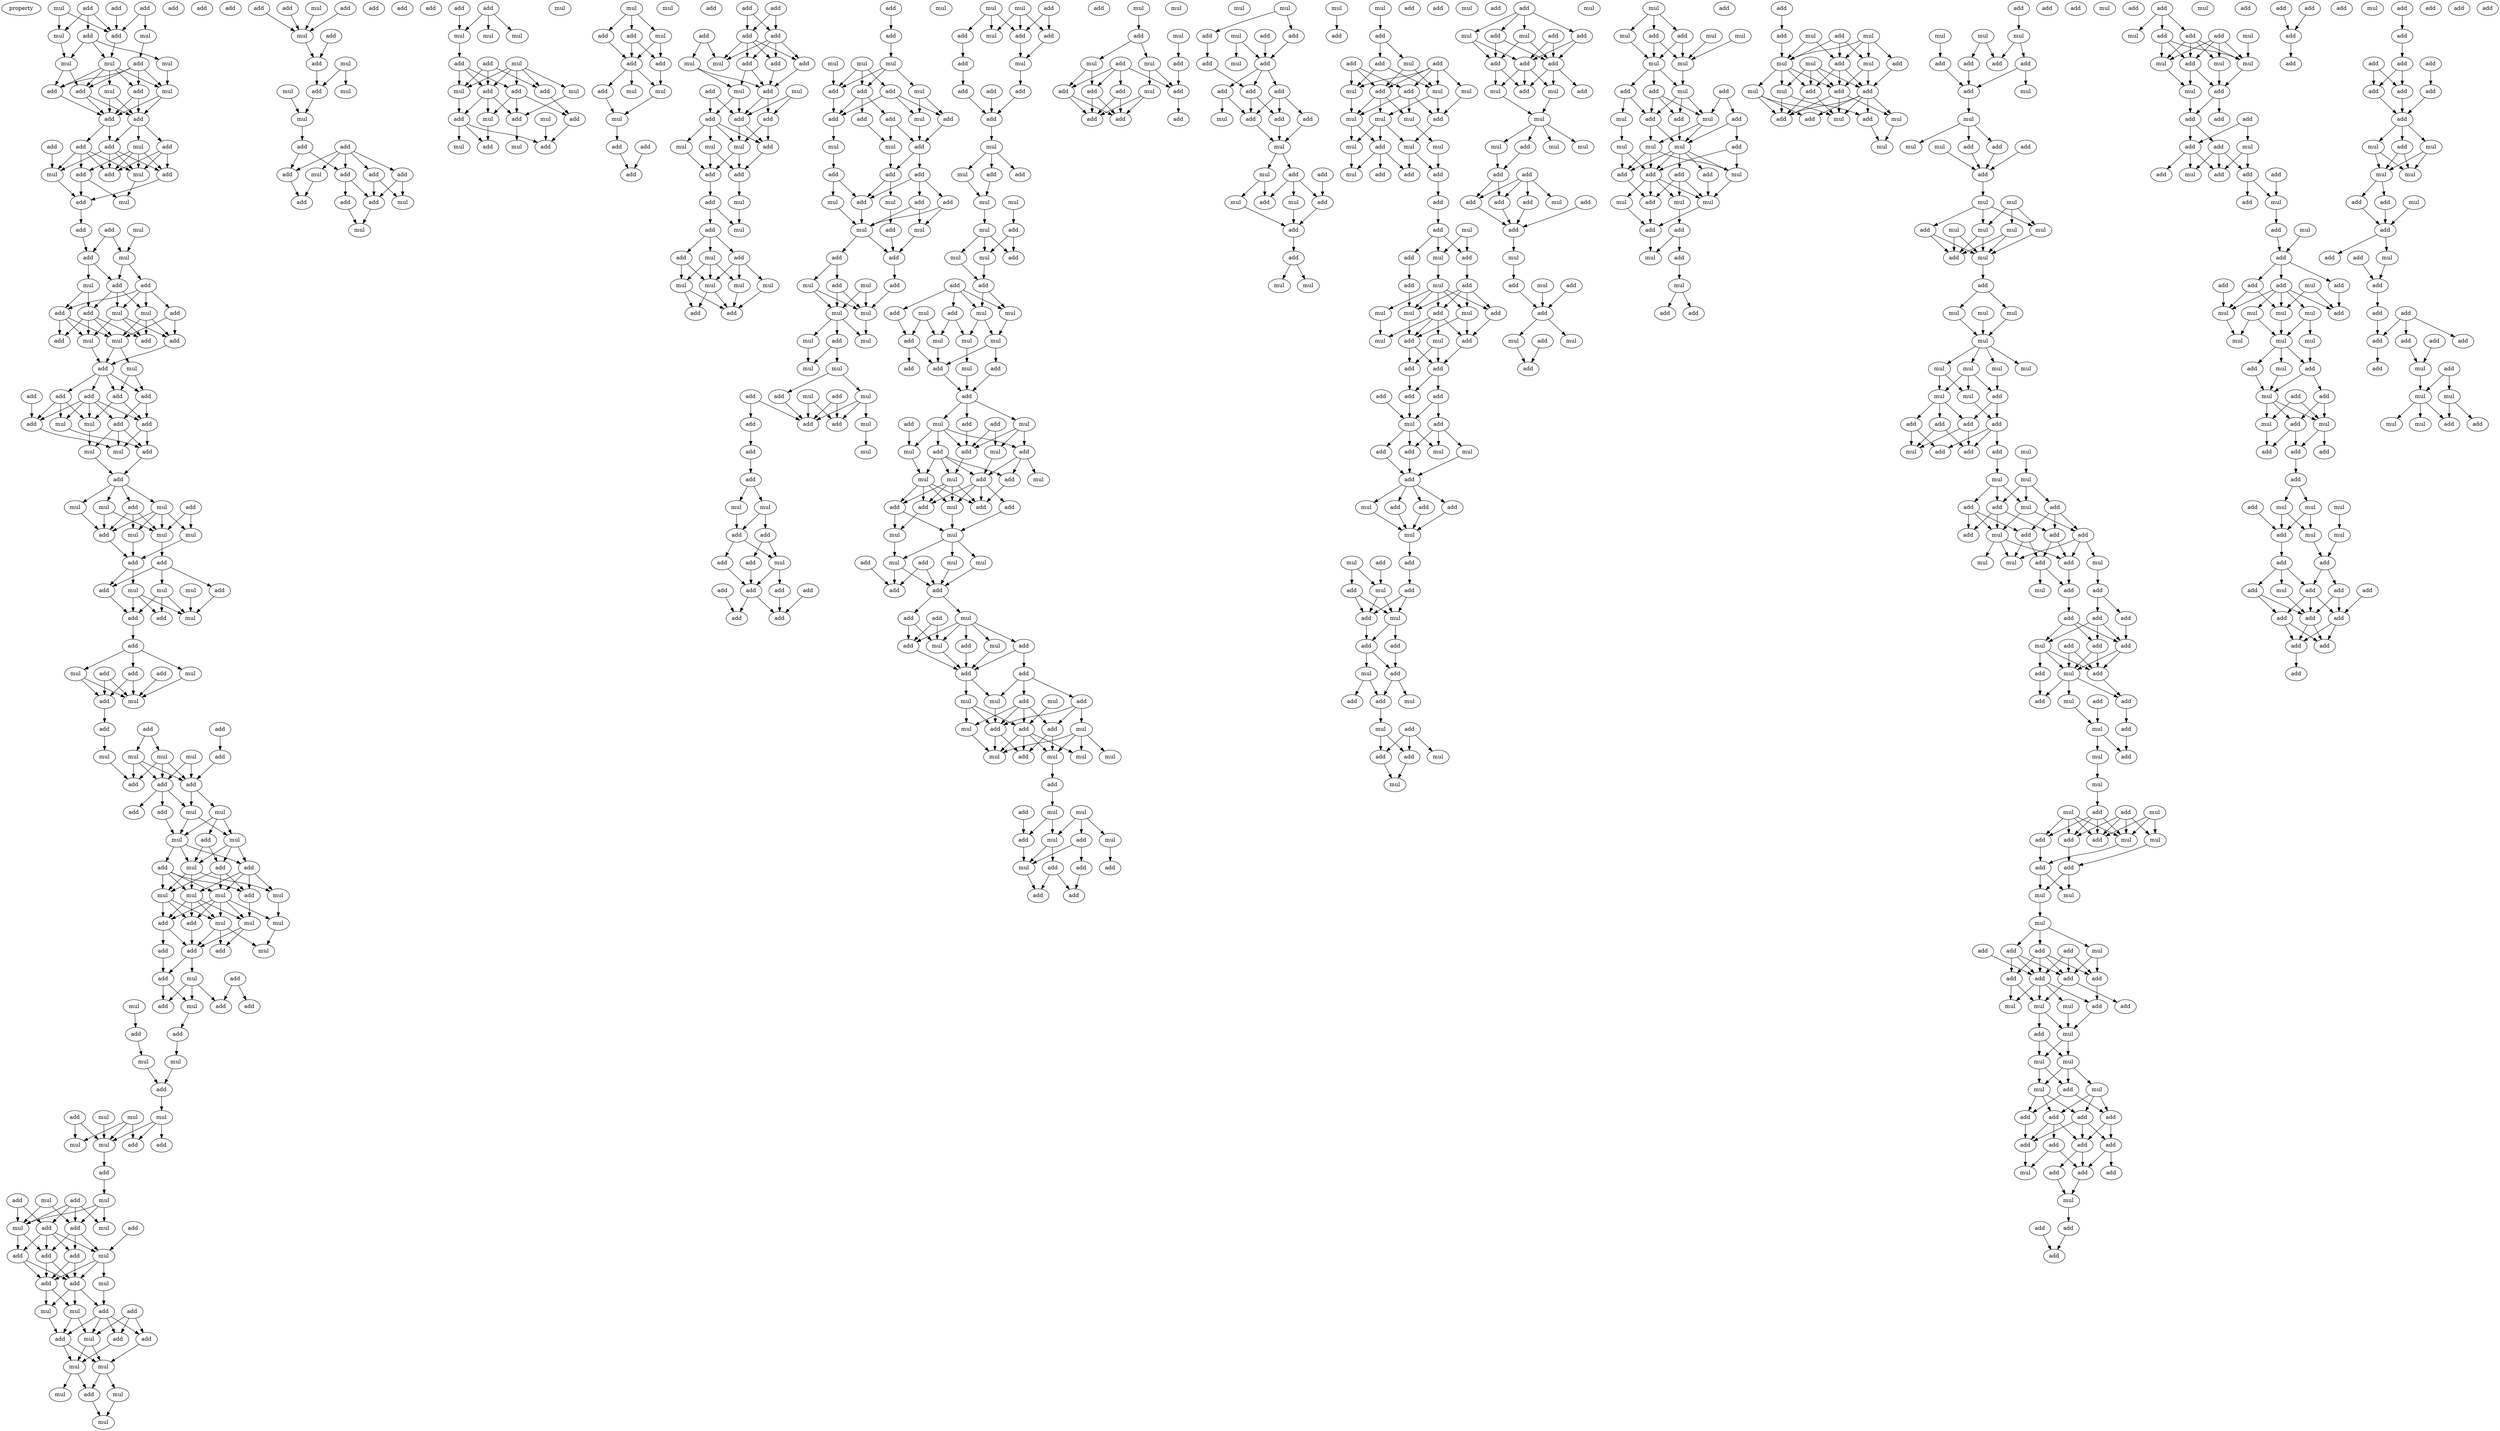 digraph {
    node [fontcolor=black]
    property [mul=2,lf=1.2]
    0 [ label = add ];
    1 [ label = add ];
    2 [ label = mul ];
    3 [ label = add ];
    4 [ label = mul ];
    5 [ label = add ];
    6 [ label = add ];
    7 [ label = mul ];
    8 [ label = mul ];
    9 [ label = add ];
    10 [ label = mul ];
    11 [ label = mul ];
    12 [ label = add ];
    13 [ label = mul ];
    14 [ label = add ];
    15 [ label = mul ];
    16 [ label = add ];
    17 [ label = add ];
    18 [ label = add ];
    19 [ label = add ];
    20 [ label = add ];
    21 [ label = mul ];
    22 [ label = add ];
    23 [ label = add ];
    24 [ label = add ];
    25 [ label = mul ];
    26 [ label = add ];
    27 [ label = mul ];
    28 [ label = add ];
    29 [ label = add ];
    30 [ label = mul ];
    31 [ label = add ];
    32 [ label = mul ];
    33 [ label = add ];
    34 [ label = mul ];
    35 [ label = add ];
    36 [ label = mul ];
    37 [ label = add ];
    38 [ label = add ];
    39 [ label = mul ];
    40 [ label = mul ];
    41 [ label = add ];
    42 [ label = add ];
    43 [ label = add ];
    44 [ label = mul ];
    45 [ label = mul ];
    46 [ label = add ];
    47 [ label = add ];
    48 [ label = add ];
    49 [ label = add ];
    50 [ label = mul ];
    51 [ label = add ];
    52 [ label = add ];
    53 [ label = add ];
    54 [ label = add ];
    55 [ label = add ];
    56 [ label = add ];
    57 [ label = add ];
    58 [ label = add ];
    59 [ label = mul ];
    60 [ label = mul ];
    61 [ label = mul ];
    62 [ label = add ];
    63 [ label = mul ];
    64 [ label = add ];
    65 [ label = mul ];
    66 [ label = mul ];
    67 [ label = add ];
    68 [ label = add ];
    69 [ label = mul ];
    70 [ label = mul ];
    71 [ label = mul ];
    72 [ label = mul ];
    73 [ label = add ];
    74 [ label = add ];
    75 [ label = add ];
    76 [ label = mul ];
    77 [ label = add ];
    78 [ label = add ];
    79 [ label = mul ];
    80 [ label = mul ];
    81 [ label = add ];
    82 [ label = add ];
    83 [ label = mul ];
    84 [ label = add ];
    85 [ label = add ];
    86 [ label = add ];
    87 [ label = add ];
    88 [ label = mul ];
    89 [ label = mul ];
    90 [ label = add ];
    91 [ label = mul ];
    92 [ label = add ];
    93 [ label = add ];
    94 [ label = add ];
    95 [ label = mul ];
    96 [ label = mul ];
    97 [ label = mul ];
    98 [ label = add ];
    99 [ label = mul ];
    100 [ label = add ];
    101 [ label = add ];
    102 [ label = add ];
    103 [ label = mul ];
    104 [ label = mul ];
    105 [ label = add ];
    106 [ label = add ];
    107 [ label = mul ];
    108 [ label = mul ];
    109 [ label = add ];
    110 [ label = add ];
    111 [ label = add ];
    112 [ label = mul ];
    113 [ label = add ];
    114 [ label = add ];
    115 [ label = mul ];
    116 [ label = mul ];
    117 [ label = mul ];
    118 [ label = mul ];
    119 [ label = add ];
    120 [ label = mul ];
    121 [ label = add ];
    122 [ label = mul ];
    123 [ label = mul ];
    124 [ label = add ];
    125 [ label = add ];
    126 [ label = add ];
    127 [ label = mul ];
    128 [ label = mul ];
    129 [ label = add ];
    130 [ label = add ];
    131 [ label = mul ];
    132 [ label = add ];
    133 [ label = add ];
    134 [ label = mul ];
    135 [ label = add ];
    136 [ label = add ];
    137 [ label = add ];
    138 [ label = mul ];
    139 [ label = mul ];
    140 [ label = add ];
    141 [ label = add ];
    142 [ label = add ];
    143 [ label = mul ];
    144 [ label = mul ];
    145 [ label = add ];
    146 [ label = mul ];
    147 [ label = mul ];
    148 [ label = mul ];
    149 [ label = add ];
    150 [ label = add ];
    151 [ label = add ];
    152 [ label = mul ];
    153 [ label = mul ];
    154 [ label = add ];
    155 [ label = add ];
    156 [ label = add ];
    157 [ label = add ];
    158 [ label = add ];
    159 [ label = mul ];
    160 [ label = mul ];
    161 [ label = add ];
    162 [ label = mul ];
    163 [ label = add ];
    164 [ label = add ];
    165 [ label = add ];
    166 [ label = mul ];
    167 [ label = add ];
    168 [ label = add ];
    169 [ label = mul ];
    170 [ label = add ];
    171 [ label = add ];
    172 [ label = mul ];
    173 [ label = mul ];
    174 [ label = add ];
    175 [ label = add ];
    176 [ label = add ];
    177 [ label = mul ];
    178 [ label = mul ];
    179 [ label = mul ];
    180 [ label = mul ];
    181 [ label = add ];
    182 [ label = mul ];
    183 [ label = add ];
    184 [ label = add ];
    185 [ label = mul ];
    186 [ label = add ];
    187 [ label = add ];
    188 [ label = mul ];
    189 [ label = add ];
    190 [ label = mul ];
    191 [ label = add ];
    192 [ label = add ];
    193 [ label = mul ];
    194 [ label = mul ];
    195 [ label = add ];
    196 [ label = add ];
    197 [ label = mul ];
    198 [ label = add ];
    199 [ label = add ];
    200 [ label = add ];
    201 [ label = add ];
    202 [ label = mul ];
    203 [ label = add ];
    204 [ label = add ];
    205 [ label = add ];
    206 [ label = add ];
    207 [ label = add ];
    208 [ label = mul ];
    209 [ label = mul ];
    210 [ label = add ];
    211 [ label = mul ];
    212 [ label = add ];
    213 [ label = mul ];
    214 [ label = mul ];
    215 [ label = mul ];
    216 [ label = add ];
    217 [ label = add ];
    218 [ label = mul ];
    219 [ label = mul ];
    220 [ label = add ];
    221 [ label = add ];
    222 [ label = mul ];
    223 [ label = add ];
    224 [ label = mul ];
    225 [ label = mul ];
    226 [ label = add ];
    227 [ label = add ];
    228 [ label = add ];
    229 [ label = mul ];
    230 [ label = add ];
    231 [ label = add ];
    232 [ label = mul ];
    233 [ label = mul ];
    234 [ label = add ];
    235 [ label = mul ];
    236 [ label = add ];
    237 [ label = mul ];
    238 [ label = add ];
    239 [ label = add ];
    240 [ label = add ];
    241 [ label = mul ];
    242 [ label = add ];
    243 [ label = mul ];
    244 [ label = mul ];
    245 [ label = add ];
    246 [ label = add ];
    247 [ label = add ];
    248 [ label = add ];
    249 [ label = add ];
    250 [ label = add ];
    251 [ label = add ];
    252 [ label = add ];
    253 [ label = add ];
    254 [ label = mul ];
    255 [ label = mul ];
    256 [ label = add ];
    257 [ label = add ];
    258 [ label = add ];
    259 [ label = add ];
    260 [ label = mul ];
    261 [ label = mul ];
    262 [ label = add ];
    263 [ label = add ];
    264 [ label = add ];
    265 [ label = mul ];
    266 [ label = add ];
    267 [ label = mul ];
    268 [ label = mul ];
    269 [ label = add ];
    270 [ label = add ];
    271 [ label = mul ];
    272 [ label = add ];
    273 [ label = add ];
    274 [ label = mul ];
    275 [ label = add ];
    276 [ label = add ];
    277 [ label = mul ];
    278 [ label = mul ];
    279 [ label = mul ];
    280 [ label = mul ];
    281 [ label = mul ];
    282 [ label = add ];
    283 [ label = add ];
    284 [ label = add ];
    285 [ label = add ];
    286 [ label = mul ];
    287 [ label = mul ];
    288 [ label = mul ];
    289 [ label = add ];
    290 [ label = mul ];
    291 [ label = add ];
    292 [ label = add ];
    293 [ label = mul ];
    294 [ label = add ];
    295 [ label = add ];
    296 [ label = add ];
    297 [ label = add ];
    298 [ label = mul ];
    299 [ label = mul ];
    300 [ label = add ];
    301 [ label = add ];
    302 [ label = add ];
    303 [ label = add ];
    304 [ label = add ];
    305 [ label = add ];
    306 [ label = add ];
    307 [ label = mul ];
    308 [ label = mul ];
    309 [ label = mul ];
    310 [ label = add ];
    311 [ label = mul ];
    312 [ label = add ];
    313 [ label = add ];
    314 [ label = add ];
    315 [ label = add ];
    316 [ label = mul ];
    317 [ label = mul ];
    318 [ label = mul ];
    319 [ label = mul ];
    320 [ label = mul ];
    321 [ label = add ];
    322 [ label = mul ];
    323 [ label = mul ];
    324 [ label = mul ];
    325 [ label = add ];
    326 [ label = mul ];
    327 [ label = add ];
    328 [ label = mul ];
    329 [ label = add ];
    330 [ label = mul ];
    331 [ label = add ];
    332 [ label = add ];
    333 [ label = add ];
    334 [ label = add ];
    335 [ label = mul ];
    336 [ label = add ];
    337 [ label = mul ];
    338 [ label = mul ];
    339 [ label = mul ];
    340 [ label = add ];
    341 [ label = add ];
    342 [ label = add ];
    343 [ label = mul ];
    344 [ label = add ];
    345 [ label = add ];
    346 [ label = add ];
    347 [ label = add ];
    348 [ label = add ];
    349 [ label = add ];
    350 [ label = add ];
    351 [ label = mul ];
    352 [ label = mul ];
    353 [ label = add ];
    354 [ label = add ];
    355 [ label = add ];
    356 [ label = add ];
    357 [ label = mul ];
    358 [ label = mul ];
    359 [ label = add ];
    360 [ label = add ];
    361 [ label = add ];
    362 [ label = add ];
    363 [ label = add ];
    364 [ label = mul ];
    365 [ label = add ];
    366 [ label = mul ];
    367 [ label = add ];
    368 [ label = mul ];
    369 [ label = mul ];
    370 [ label = add ];
    371 [ label = mul ];
    372 [ label = add ];
    373 [ label = mul ];
    374 [ label = mul ];
    375 [ label = add ];
    376 [ label = add ];
    377 [ label = mul ];
    378 [ label = mul ];
    379 [ label = add ];
    380 [ label = mul ];
    381 [ label = add ];
    382 [ label = mul ];
    383 [ label = mul ];
    384 [ label = add ];
    385 [ label = mul ];
    386 [ label = add ];
    387 [ label = add ];
    388 [ label = mul ];
    389 [ label = add ];
    390 [ label = add ];
    391 [ label = add ];
    392 [ label = add ];
    393 [ label = mul ];
    394 [ label = add ];
    395 [ label = mul ];
    396 [ label = mul ];
    397 [ label = add ];
    398 [ label = add ];
    399 [ label = mul ];
    400 [ label = add ];
    401 [ label = add ];
    402 [ label = mul ];
    403 [ label = add ];
    404 [ label = mul ];
    405 [ label = mul ];
    406 [ label = add ];
    407 [ label = add ];
    408 [ label = mul ];
    409 [ label = add ];
    410 [ label = add ];
    411 [ label = mul ];
    412 [ label = mul ];
    413 [ label = add ];
    414 [ label = mul ];
    415 [ label = mul ];
    416 [ label = mul ];
    417 [ label = add ];
    418 [ label = add ];
    419 [ label = add ];
    420 [ label = mul ];
    421 [ label = add ];
    422 [ label = add ];
    423 [ label = add ];
    424 [ label = add ];
    425 [ label = add ];
    426 [ label = mul ];
    427 [ label = mul ];
    428 [ label = add ];
    429 [ label = add ];
    430 [ label = mul ];
    431 [ label = mul ];
    432 [ label = add ];
    433 [ label = add ];
    434 [ label = mul ];
    435 [ label = add ];
    436 [ label = add ];
    437 [ label = mul ];
    438 [ label = mul ];
    439 [ label = add ];
    440 [ label = mul ];
    441 [ label = mul ];
    442 [ label = mul ];
    443 [ label = add ];
    444 [ label = mul ];
    445 [ label = add ];
    446 [ label = mul ];
    447 [ label = mul ];
    448 [ label = add ];
    449 [ label = add ];
    450 [ label = mul ];
    451 [ label = add ];
    452 [ label = mul ];
    453 [ label = add ];
    454 [ label = mul ];
    455 [ label = add ];
    456 [ label = add ];
    457 [ label = add ];
    458 [ label = add ];
    459 [ label = add ];
    460 [ label = mul ];
    461 [ label = mul ];
    462 [ label = add ];
    463 [ label = mul ];
    464 [ label = add ];
    465 [ label = mul ];
    466 [ label = add ];
    467 [ label = mul ];
    468 [ label = mul ];
    469 [ label = add ];
    470 [ label = add ];
    471 [ label = add ];
    472 [ label = add ];
    473 [ label = add ];
    474 [ label = add ];
    475 [ label = add ];
    476 [ label = mul ];
    477 [ label = mul ];
    478 [ label = mul ];
    479 [ label = add ];
    480 [ label = add ];
    481 [ label = add ];
    482 [ label = mul ];
    483 [ label = add ];
    484 [ label = add ];
    485 [ label = add ];
    486 [ label = add ];
    487 [ label = add ];
    488 [ label = mul ];
    489 [ label = add ];
    490 [ label = add ];
    491 [ label = mul ];
    492 [ label = add ];
    493 [ label = add ];
    494 [ label = mul ];
    495 [ label = mul ];
    496 [ label = add ];
    497 [ label = add ];
    498 [ label = add ];
    499 [ label = mul ];
    500 [ label = add ];
    501 [ label = mul ];
    502 [ label = add ];
    503 [ label = add ];
    504 [ label = mul ];
    505 [ label = mul ];
    506 [ label = mul ];
    507 [ label = add ];
    508 [ label = add ];
    509 [ label = mul ];
    510 [ label = add ];
    511 [ label = add ];
    512 [ label = add ];
    513 [ label = mul ];
    514 [ label = mul ];
    515 [ label = mul ];
    516 [ label = add ];
    517 [ label = mul ];
    518 [ label = mul ];
    519 [ label = add ];
    520 [ label = mul ];
    521 [ label = mul ];
    522 [ label = add ];
    523 [ label = mul ];
    524 [ label = mul ];
    525 [ label = add ];
    526 [ label = add ];
    527 [ label = mul ];
    528 [ label = add ];
    529 [ label = add ];
    530 [ label = add ];
    531 [ label = mul ];
    532 [ label = mul ];
    533 [ label = add ];
    534 [ label = add ];
    535 [ label = add ];
    536 [ label = add ];
    537 [ label = mul ];
    538 [ label = mul ];
    539 [ label = add ];
    540 [ label = add ];
    541 [ label = mul ];
    542 [ label = mul ];
    543 [ label = mul ];
    544 [ label = add ];
    545 [ label = add ];
    546 [ label = mul ];
    547 [ label = add ];
    548 [ label = add ];
    549 [ label = add ];
    550 [ label = add ];
    551 [ label = add ];
    552 [ label = add ];
    553 [ label = mul ];
    554 [ label = mul ];
    555 [ label = mul ];
    556 [ label = add ];
    557 [ label = add ];
    558 [ label = add ];
    559 [ label = mul ];
    560 [ label = add ];
    561 [ label = add ];
    562 [ label = add ];
    563 [ label = add ];
    564 [ label = mul ];
    565 [ label = add ];
    566 [ label = mul ];
    567 [ label = add ];
    568 [ label = add ];
    569 [ label = add ];
    570 [ label = mul ];
    571 [ label = add ];
    572 [ label = mul ];
    573 [ label = add ];
    574 [ label = add ];
    575 [ label = add ];
    576 [ label = mul ];
    577 [ label = add ];
    578 [ label = mul ];
    579 [ label = add ];
    580 [ label = add ];
    581 [ label = mul ];
    582 [ label = add ];
    583 [ label = mul ];
    584 [ label = mul ];
    585 [ label = add ];
    586 [ label = add ];
    587 [ label = add ];
    588 [ label = mul ];
    589 [ label = add ];
    590 [ label = add ];
    591 [ label = add ];
    592 [ label = mul ];
    593 [ label = add ];
    594 [ label = mul ];
    595 [ label = add ];
    596 [ label = add ];
    597 [ label = add ];
    598 [ label = mul ];
    599 [ label = mul ];
    600 [ label = add ];
    601 [ label = add ];
    602 [ label = mul ];
    603 [ label = mul ];
    604 [ label = mul ];
    605 [ label = mul ];
    606 [ label = add ];
    607 [ label = add ];
    608 [ label = add ];
    609 [ label = add ];
    610 [ label = add ];
    611 [ label = add ];
    612 [ label = add ];
    613 [ label = mul ];
    614 [ label = add ];
    615 [ label = mul ];
    616 [ label = add ];
    617 [ label = mul ];
    618 [ label = add ];
    619 [ label = add ];
    620 [ label = mul ];
    621 [ label = mul ];
    622 [ label = mul ];
    623 [ label = add ];
    624 [ label = add ];
    625 [ label = mul ];
    626 [ label = add ];
    627 [ label = mul ];
    628 [ label = mul ];
    629 [ label = mul ];
    630 [ label = add ];
    631 [ label = mul ];
    632 [ label = mul ];
    633 [ label = add ];
    634 [ label = mul ];
    635 [ label = add ];
    636 [ label = add ];
    637 [ label = add ];
    638 [ label = mul ];
    639 [ label = mul ];
    640 [ label = add ];
    641 [ label = add ];
    642 [ label = add ];
    643 [ label = mul ];
    644 [ label = mul ];
    645 [ label = mul ];
    646 [ label = add ];
    647 [ label = add ];
    648 [ label = add ];
    649 [ label = add ];
    650 [ label = mul ];
    651 [ label = add ];
    652 [ label = mul ];
    653 [ label = mul ];
    654 [ label = mul ];
    655 [ label = add ];
    656 [ label = add ];
    657 [ label = add ];
    658 [ label = mul ];
    659 [ label = mul ];
    660 [ label = add ];
    661 [ label = add ];
    662 [ label = add ];
    663 [ label = add ];
    664 [ label = mul ];
    665 [ label = add ];
    666 [ label = mul ];
    667 [ label = add ];
    668 [ label = mul ];
    669 [ label = mul ];
    670 [ label = add ];
    671 [ label = mul ];
    672 [ label = add ];
    673 [ label = add ];
    674 [ label = mul ];
    675 [ label = mul ];
    676 [ label = add ];
    677 [ label = add ];
    678 [ label = mul ];
    679 [ label = add ];
    680 [ label = mul ];
    681 [ label = add ];
    682 [ label = add ];
    683 [ label = mul ];
    684 [ label = add ];
    685 [ label = mul ];
    686 [ label = mul ];
    687 [ label = mul ];
    688 [ label = add ];
    689 [ label = add ];
    690 [ label = add ];
    691 [ label = add ];
    692 [ label = add ];
    693 [ label = mul ];
    694 [ label = mul ];
    695 [ label = add ];
    696 [ label = mul ];
    697 [ label = add ];
    698 [ label = mul ];
    699 [ label = add ];
    700 [ label = add ];
    701 [ label = mul ];
    702 [ label = mul ];
    703 [ label = mul ];
    704 [ label = mul ];
    705 [ label = mul ];
    706 [ label = add ];
    707 [ label = mul ];
    708 [ label = mul ];
    709 [ label = add ];
    710 [ label = add ];
    711 [ label = add ];
    712 [ label = mul ];
    713 [ label = add ];
    714 [ label = mul ];
    715 [ label = mul ];
    716 [ label = mul ];
    717 [ label = mul ];
    718 [ label = mul ];
    719 [ label = mul ];
    720 [ label = mul ];
    721 [ label = mul ];
    722 [ label = add ];
    723 [ label = mul ];
    724 [ label = add ];
    725 [ label = add ];
    726 [ label = add ];
    727 [ label = add ];
    728 [ label = add ];
    729 [ label = mul ];
    730 [ label = add ];
    731 [ label = add ];
    732 [ label = mul ];
    733 [ label = mul ];
    734 [ label = mul ];
    735 [ label = add ];
    736 [ label = mul ];
    737 [ label = add ];
    738 [ label = add ];
    739 [ label = add ];
    740 [ label = add ];
    741 [ label = mul ];
    742 [ label = add ];
    743 [ label = add ];
    744 [ label = mul ];
    745 [ label = add ];
    746 [ label = add ];
    747 [ label = mul ];
    748 [ label = mul ];
    749 [ label = add ];
    750 [ label = mul ];
    751 [ label = add ];
    752 [ label = add ];
    753 [ label = add ];
    754 [ label = add ];
    755 [ label = add ];
    756 [ label = add ];
    757 [ label = add ];
    758 [ label = mul ];
    759 [ label = mul ];
    760 [ label = add ];
    761 [ label = add ];
    762 [ label = add ];
    763 [ label = mul ];
    764 [ label = add ];
    765 [ label = add ];
    766 [ label = add ];
    767 [ label = mul ];
    768 [ label = mul ];
    769 [ label = add ];
    770 [ label = mul ];
    771 [ label = mul ];
    772 [ label = mul ];
    773 [ label = add ];
    774 [ label = add ];
    775 [ label = add ];
    776 [ label = add ];
    777 [ label = mul ];
    778 [ label = add ];
    779 [ label = mul ];
    780 [ label = add ];
    781 [ label = add ];
    782 [ label = mul ];
    783 [ label = mul ];
    784 [ label = mul ];
    785 [ label = mul ];
    786 [ label = add ];
    787 [ label = add ];
    788 [ label = add ];
    789 [ label = add ];
    790 [ label = add ];
    791 [ label = add ];
    792 [ label = add ];
    793 [ label = add ];
    794 [ label = mul ];
    795 [ label = mul ];
    796 [ label = add ];
    797 [ label = mul ];
    798 [ label = add ];
    799 [ label = add ];
    800 [ label = mul ];
    801 [ label = mul ];
    802 [ label = mul ];
    803 [ label = add ];
    804 [ label = mul ];
    805 [ label = mul ];
    806 [ label = add ];
    807 [ label = add ];
    808 [ label = add ];
    809 [ label = add ];
    810 [ label = add ];
    811 [ label = add ];
    812 [ label = add ];
    813 [ label = add ];
    814 [ label = mul ];
    815 [ label = add ];
    816 [ label = add ];
    817 [ label = add ];
    818 [ label = mul ];
    819 [ label = add ];
    820 [ label = add ];
    821 [ label = mul ];
    822 [ label = add ];
    823 [ label = add ];
    824 [ label = add ];
    825 [ label = add ];
    826 [ label = add ];
    827 [ label = add ];
    828 [ label = mul ];
    829 [ label = mul ];
    830 [ label = mul ];
    831 [ label = add ];
    832 [ label = mul ];
    833 [ label = mul ];
    834 [ label = mul ];
    835 [ label = add ];
    836 [ label = add ];
    837 [ label = add ];
    838 [ label = add ];
    839 [ label = mul ];
    840 [ label = add ];
    841 [ label = add ];
    842 [ label = add ];
    843 [ label = add ];
    844 [ label = mul ];
    845 [ label = add ];
    846 [ label = add ];
    847 [ label = mul ];
    848 [ label = add ];
    849 [ label = mul ];
    850 [ label = add ];
    851 [ label = add ];
    852 [ label = mul ];
    853 [ label = add ];
    854 [ label = mul ];
    855 [ label = add ];
    856 [ label = add ];
    857 [ label = add ];
    858 [ label = add ];
    859 [ label = mul ];
    860 [ label = mul ];
    861 [ label = mul ];
    862 [ label = add ];
    863 [ label = mul ];
    864 [ label = mul ];
    865 [ label = mul ];
    866 [ label = mul ];
    867 [ label = add ];
    868 [ label = mul ];
    869 [ label = add ];
    870 [ label = mul ];
    871 [ label = add ];
    872 [ label = add ];
    873 [ label = mul ];
    874 [ label = add ];
    875 [ label = mul ];
    876 [ label = add ];
    877 [ label = add ];
    878 [ label = add ];
    879 [ label = add ];
    880 [ label = mul ];
    881 [ label = mul ];
    882 [ label = mul ];
    883 [ label = add ];
    884 [ label = add ];
    885 [ label = mul ];
    886 [ label = mul ];
    887 [ label = add ];
    888 [ label = add ];
    889 [ label = add ];
    890 [ label = add ];
    891 [ label = mul ];
    892 [ label = add ];
    893 [ label = add ];
    894 [ label = add ];
    895 [ label = add ];
    896 [ label = add ];
    897 [ label = add ];
    898 [ label = add ];
    899 [ label = add ];
    900 [ label = add ];
    901 [ label = add ];
    902 [ label = add ];
    903 [ label = mul ];
    904 [ label = add ];
    905 [ label = add ];
    906 [ label = add ];
    907 [ label = add ];
    908 [ label = add ];
    909 [ label = add ];
    910 [ label = add ];
    911 [ label = add ];
    912 [ label = add ];
    913 [ label = add ];
    914 [ label = add ];
    915 [ label = mul ];
    916 [ label = add ];
    917 [ label = mul ];
    918 [ label = mul ];
    919 [ label = mul ];
    920 [ label = add ];
    921 [ label = add ];
    922 [ label = add ];
    923 [ label = mul ];
    924 [ label = add ];
    925 [ label = add ];
    926 [ label = add ];
    927 [ label = add ];
    928 [ label = add ];
    929 [ label = mul ];
    930 [ label = add ];
    931 [ label = add ];
    932 [ label = add ];
    933 [ label = add ];
    934 [ label = add ];
    935 [ label = add ];
    936 [ label = add ];
    937 [ label = add ];
    938 [ label = add ];
    939 [ label = mul ];
    940 [ label = mul ];
    941 [ label = mul ];
    942 [ label = mul ];
    943 [ label = mul ];
    944 [ label = add ];
    945 [ label = add ];
    0 -> 5 [ name = 0 ];
    0 -> 6 [ name = 1 ];
    0 -> 7 [ name = 2 ];
    1 -> 4 [ name = 3 ];
    1 -> 5 [ name = 4 ];
    2 -> 5 [ name = 5 ];
    2 -> 7 [ name = 6 ];
    3 -> 5 [ name = 7 ];
    4 -> 9 [ name = 8 ];
    5 -> 8 [ name = 9 ];
    6 -> 8 [ name = 10 ];
    6 -> 10 [ name = 11 ];
    6 -> 11 [ name = 12 ];
    7 -> 11 [ name = 13 ];
    8 -> 12 [ name = 14 ];
    8 -> 13 [ name = 15 ];
    8 -> 14 [ name = 16 ];
    8 -> 15 [ name = 17 ];
    8 -> 16 [ name = 18 ];
    9 -> 12 [ name = 19 ];
    9 -> 13 [ name = 20 ];
    9 -> 14 [ name = 21 ];
    9 -> 16 [ name = 22 ];
    10 -> 13 [ name = 23 ];
    11 -> 12 [ name = 24 ];
    11 -> 16 [ name = 25 ];
    12 -> 18 [ name = 26 ];
    13 -> 17 [ name = 27 ];
    13 -> 18 [ name = 28 ];
    14 -> 17 [ name = 29 ];
    14 -> 18 [ name = 30 ];
    15 -> 17 [ name = 31 ];
    15 -> 18 [ name = 32 ];
    16 -> 17 [ name = 33 ];
    16 -> 18 [ name = 34 ];
    17 -> 19 [ name = 35 ];
    17 -> 20 [ name = 36 ];
    17 -> 21 [ name = 37 ];
    18 -> 20 [ name = 38 ];
    18 -> 23 [ name = 39 ];
    19 -> 24 [ name = 40 ];
    19 -> 26 [ name = 41 ];
    19 -> 27 [ name = 42 ];
    20 -> 24 [ name = 43 ];
    20 -> 25 [ name = 44 ];
    20 -> 26 [ name = 45 ];
    20 -> 27 [ name = 46 ];
    21 -> 24 [ name = 47 ];
    21 -> 26 [ name = 48 ];
    21 -> 27 [ name = 49 ];
    21 -> 28 [ name = 50 ];
    22 -> 25 [ name = 51 ];
    23 -> 24 [ name = 52 ];
    23 -> 25 [ name = 53 ];
    23 -> 27 [ name = 54 ];
    23 -> 28 [ name = 55 ];
    25 -> 29 [ name = 56 ];
    26 -> 29 [ name = 57 ];
    27 -> 30 [ name = 58 ];
    28 -> 29 [ name = 59 ];
    28 -> 30 [ name = 60 ];
    29 -> 31 [ name = 61 ];
    31 -> 35 [ name = 62 ];
    32 -> 34 [ name = 63 ];
    33 -> 34 [ name = 64 ];
    33 -> 35 [ name = 65 ];
    34 -> 37 [ name = 66 ];
    34 -> 38 [ name = 67 ];
    35 -> 36 [ name = 68 ];
    35 -> 38 [ name = 69 ];
    36 -> 41 [ name = 70 ];
    36 -> 42 [ name = 71 ];
    37 -> 39 [ name = 72 ];
    37 -> 40 [ name = 73 ];
    37 -> 41 [ name = 74 ];
    37 -> 43 [ name = 75 ];
    38 -> 39 [ name = 76 ];
    38 -> 40 [ name = 77 ];
    38 -> 42 [ name = 78 ];
    39 -> 44 [ name = 79 ];
    39 -> 47 [ name = 80 ];
    39 -> 48 [ name = 81 ];
    40 -> 45 [ name = 82 ];
    40 -> 47 [ name = 83 ];
    40 -> 48 [ name = 84 ];
    41 -> 44 [ name = 85 ];
    41 -> 45 [ name = 86 ];
    41 -> 46 [ name = 87 ];
    42 -> 44 [ name = 88 ];
    42 -> 45 [ name = 89 ];
    42 -> 46 [ name = 90 ];
    42 -> 47 [ name = 91 ];
    43 -> 44 [ name = 92 ];
    43 -> 48 [ name = 93 ];
    44 -> 49 [ name = 94 ];
    44 -> 50 [ name = 95 ];
    45 -> 49 [ name = 96 ];
    48 -> 49 [ name = 97 ];
    49 -> 51 [ name = 98 ];
    49 -> 52 [ name = 99 ];
    49 -> 54 [ name = 100 ];
    49 -> 55 [ name = 101 ];
    50 -> 51 [ name = 102 ];
    50 -> 55 [ name = 103 ];
    51 -> 56 [ name = 104 ];
    51 -> 57 [ name = 105 ];
    52 -> 58 [ name = 106 ];
    52 -> 59 [ name = 107 ];
    52 -> 60 [ name = 108 ];
    53 -> 58 [ name = 109 ];
    54 -> 56 [ name = 110 ];
    54 -> 57 [ name = 111 ];
    54 -> 58 [ name = 112 ];
    54 -> 59 [ name = 113 ];
    54 -> 60 [ name = 114 ];
    55 -> 57 [ name = 115 ];
    55 -> 60 [ name = 116 ];
    56 -> 61 [ name = 117 ];
    56 -> 62 [ name = 118 ];
    56 -> 63 [ name = 119 ];
    57 -> 62 [ name = 120 ];
    57 -> 63 [ name = 121 ];
    58 -> 63 [ name = 122 ];
    59 -> 62 [ name = 123 ];
    60 -> 61 [ name = 124 ];
    61 -> 64 [ name = 125 ];
    62 -> 64 [ name = 126 ];
    64 -> 65 [ name = 127 ];
    64 -> 66 [ name = 128 ];
    64 -> 68 [ name = 129 ];
    64 -> 69 [ name = 130 ];
    65 -> 73 [ name = 131 ];
    66 -> 71 [ name = 132 ];
    66 -> 73 [ name = 133 ];
    67 -> 70 [ name = 134 ];
    67 -> 71 [ name = 135 ];
    68 -> 71 [ name = 136 ];
    68 -> 72 [ name = 137 ];
    68 -> 73 [ name = 138 ];
    69 -> 70 [ name = 139 ];
    69 -> 71 [ name = 140 ];
    69 -> 72 [ name = 141 ];
    69 -> 73 [ name = 142 ];
    70 -> 75 [ name = 143 ];
    71 -> 74 [ name = 144 ];
    72 -> 75 [ name = 145 ];
    73 -> 75 [ name = 146 ];
    74 -> 76 [ name = 147 ];
    74 -> 77 [ name = 148 ];
    74 -> 78 [ name = 149 ];
    75 -> 78 [ name = 150 ];
    75 -> 79 [ name = 151 ];
    76 -> 81 [ name = 152 ];
    76 -> 82 [ name = 153 ];
    76 -> 83 [ name = 154 ];
    77 -> 83 [ name = 155 ];
    78 -> 82 [ name = 156 ];
    79 -> 81 [ name = 157 ];
    79 -> 82 [ name = 158 ];
    79 -> 83 [ name = 159 ];
    80 -> 83 [ name = 160 ];
    82 -> 84 [ name = 161 ];
    84 -> 85 [ name = 162 ];
    84 -> 88 [ name = 163 ];
    84 -> 89 [ name = 164 ];
    85 -> 90 [ name = 165 ];
    85 -> 91 [ name = 166 ];
    86 -> 91 [ name = 167 ];
    87 -> 90 [ name = 168 ];
    87 -> 91 [ name = 169 ];
    88 -> 90 [ name = 170 ];
    88 -> 91 [ name = 171 ];
    89 -> 91 [ name = 172 ];
    90 -> 94 [ name = 173 ];
    92 -> 97 [ name = 174 ];
    92 -> 99 [ name = 175 ];
    93 -> 98 [ name = 176 ];
    94 -> 96 [ name = 177 ];
    95 -> 100 [ name = 178 ];
    95 -> 102 [ name = 179 ];
    96 -> 101 [ name = 180 ];
    97 -> 100 [ name = 181 ];
    97 -> 101 [ name = 182 ];
    97 -> 102 [ name = 183 ];
    98 -> 100 [ name = 184 ];
    99 -> 100 [ name = 185 ];
    99 -> 101 [ name = 186 ];
    99 -> 102 [ name = 187 ];
    100 -> 103 [ name = 188 ];
    100 -> 104 [ name = 189 ];
    102 -> 104 [ name = 190 ];
    102 -> 105 [ name = 191 ];
    102 -> 106 [ name = 192 ];
    103 -> 107 [ name = 193 ];
    103 -> 108 [ name = 194 ];
    103 -> 109 [ name = 195 ];
    104 -> 107 [ name = 196 ];
    104 -> 108 [ name = 197 ];
    106 -> 108 [ name = 198 ];
    107 -> 111 [ name = 199 ];
    107 -> 112 [ name = 200 ];
    107 -> 113 [ name = 201 ];
    108 -> 110 [ name = 202 ];
    108 -> 111 [ name = 203 ];
    108 -> 112 [ name = 204 ];
    109 -> 112 [ name = 205 ];
    109 -> 113 [ name = 206 ];
    110 -> 114 [ name = 207 ];
    110 -> 115 [ name = 208 ];
    110 -> 116 [ name = 209 ];
    110 -> 117 [ name = 210 ];
    111 -> 114 [ name = 211 ];
    111 -> 116 [ name = 212 ];
    111 -> 117 [ name = 213 ];
    111 -> 118 [ name = 214 ];
    112 -> 115 [ name = 215 ];
    112 -> 116 [ name = 216 ];
    112 -> 118 [ name = 217 ];
    113 -> 114 [ name = 218 ];
    113 -> 115 [ name = 219 ];
    113 -> 117 [ name = 220 ];
    114 -> 122 [ name = 221 ];
    115 -> 119 [ name = 222 ];
    115 -> 120 [ name = 223 ];
    115 -> 121 [ name = 224 ];
    116 -> 119 [ name = 225 ];
    116 -> 120 [ name = 226 ];
    116 -> 121 [ name = 227 ];
    116 -> 122 [ name = 228 ];
    117 -> 119 [ name = 229 ];
    117 -> 120 [ name = 230 ];
    117 -> 121 [ name = 231 ];
    117 -> 122 [ name = 232 ];
    117 -> 123 [ name = 233 ];
    118 -> 123 [ name = 234 ];
    119 -> 125 [ name = 235 ];
    119 -> 126 [ name = 236 ];
    120 -> 124 [ name = 237 ];
    120 -> 125 [ name = 238 ];
    120 -> 127 [ name = 239 ];
    121 -> 125 [ name = 240 ];
    122 -> 124 [ name = 241 ];
    122 -> 125 [ name = 242 ];
    123 -> 127 [ name = 243 ];
    125 -> 128 [ name = 244 ];
    125 -> 129 [ name = 245 ];
    126 -> 129 [ name = 246 ];
    128 -> 131 [ name = 247 ];
    128 -> 132 [ name = 248 ];
    128 -> 135 [ name = 249 ];
    129 -> 131 [ name = 250 ];
    129 -> 135 [ name = 251 ];
    130 -> 132 [ name = 252 ];
    130 -> 133 [ name = 253 ];
    131 -> 137 [ name = 254 ];
    134 -> 136 [ name = 255 ];
    136 -> 139 [ name = 256 ];
    137 -> 138 [ name = 257 ];
    138 -> 142 [ name = 258 ];
    139 -> 142 [ name = 259 ];
    142 -> 146 [ name = 260 ];
    143 -> 147 [ name = 261 ];
    143 -> 148 [ name = 262 ];
    143 -> 150 [ name = 263 ];
    144 -> 148 [ name = 264 ];
    145 -> 147 [ name = 265 ];
    145 -> 148 [ name = 266 ];
    146 -> 148 [ name = 267 ];
    146 -> 149 [ name = 268 ];
    146 -> 150 [ name = 269 ];
    148 -> 151 [ name = 270 ];
    151 -> 153 [ name = 271 ];
    152 -> 160 [ name = 272 ];
    152 -> 161 [ name = 273 ];
    153 -> 159 [ name = 274 ];
    153 -> 160 [ name = 275 ];
    153 -> 161 [ name = 276 ];
    154 -> 158 [ name = 277 ];
    154 -> 160 [ name = 278 ];
    155 -> 158 [ name = 279 ];
    155 -> 159 [ name = 280 ];
    155 -> 160 [ name = 281 ];
    155 -> 161 [ name = 282 ];
    157 -> 162 [ name = 283 ];
    158 -> 162 [ name = 284 ];
    158 -> 163 [ name = 285 ];
    158 -> 164 [ name = 286 ];
    158 -> 165 [ name = 287 ];
    160 -> 164 [ name = 288 ];
    160 -> 165 [ name = 289 ];
    161 -> 162 [ name = 290 ];
    161 -> 163 [ name = 291 ];
    161 -> 165 [ name = 292 ];
    162 -> 166 [ name = 293 ];
    162 -> 167 [ name = 294 ];
    162 -> 168 [ name = 295 ];
    163 -> 167 [ name = 296 ];
    163 -> 168 [ name = 297 ];
    164 -> 167 [ name = 298 ];
    164 -> 168 [ name = 299 ];
    165 -> 167 [ name = 300 ];
    165 -> 168 [ name = 301 ];
    166 -> 171 [ name = 302 ];
    167 -> 169 [ name = 303 ];
    167 -> 172 [ name = 304 ];
    168 -> 169 [ name = 305 ];
    168 -> 171 [ name = 306 ];
    168 -> 172 [ name = 307 ];
    169 -> 175 [ name = 308 ];
    170 -> 173 [ name = 309 ];
    170 -> 174 [ name = 310 ];
    170 -> 176 [ name = 311 ];
    171 -> 173 [ name = 312 ];
    171 -> 174 [ name = 313 ];
    171 -> 175 [ name = 314 ];
    171 -> 176 [ name = 315 ];
    172 -> 173 [ name = 316 ];
    172 -> 175 [ name = 317 ];
    173 -> 177 [ name = 318 ];
    173 -> 178 [ name = 319 ];
    174 -> 178 [ name = 320 ];
    175 -> 177 [ name = 321 ];
    175 -> 178 [ name = 322 ];
    176 -> 177 [ name = 323 ];
    177 -> 180 [ name = 324 ];
    177 -> 181 [ name = 325 ];
    178 -> 179 [ name = 326 ];
    178 -> 181 [ name = 327 ];
    179 -> 182 [ name = 328 ];
    181 -> 182 [ name = 329 ];
    183 -> 188 [ name = 330 ];
    184 -> 188 [ name = 331 ];
    185 -> 188 [ name = 332 ];
    186 -> 188 [ name = 333 ];
    188 -> 191 [ name = 334 ];
    189 -> 191 [ name = 335 ];
    190 -> 194 [ name = 336 ];
    190 -> 196 [ name = 337 ];
    191 -> 196 [ name = 338 ];
    193 -> 197 [ name = 339 ];
    196 -> 197 [ name = 340 ];
    197 -> 198 [ name = 341 ];
    198 -> 200 [ name = 342 ];
    198 -> 203 [ name = 343 ];
    199 -> 200 [ name = 344 ];
    199 -> 201 [ name = 345 ];
    199 -> 202 [ name = 346 ];
    199 -> 203 [ name = 347 ];
    199 -> 204 [ name = 348 ];
    200 -> 205 [ name = 349 ];
    201 -> 207 [ name = 350 ];
    201 -> 208 [ name = 351 ];
    202 -> 205 [ name = 352 ];
    203 -> 206 [ name = 353 ];
    203 -> 207 [ name = 354 ];
    204 -> 207 [ name = 355 ];
    204 -> 208 [ name = 356 ];
    206 -> 209 [ name = 357 ];
    207 -> 209 [ name = 358 ];
    210 -> 213 [ name = 359 ];
    210 -> 214 [ name = 360 ];
    210 -> 215 [ name = 361 ];
    212 -> 213 [ name = 362 ];
    213 -> 217 [ name = 363 ];
    216 -> 219 [ name = 364 ];
    216 -> 220 [ name = 365 ];
    216 -> 223 [ name = 366 ];
    217 -> 219 [ name = 367 ];
    217 -> 221 [ name = 368 ];
    217 -> 223 [ name = 369 ];
    218 -> 219 [ name = 370 ];
    218 -> 220 [ name = 371 ];
    218 -> 221 [ name = 372 ];
    218 -> 222 [ name = 373 ];
    218 -> 223 [ name = 374 ];
    219 -> 226 [ name = 375 ];
    220 -> 228 [ name = 376 ];
    221 -> 224 [ name = 377 ];
    221 -> 227 [ name = 378 ];
    221 -> 228 [ name = 379 ];
    222 -> 227 [ name = 380 ];
    223 -> 224 [ name = 381 ];
    223 -> 226 [ name = 382 ];
    223 -> 227 [ name = 383 ];
    224 -> 231 [ name = 384 ];
    225 -> 230 [ name = 385 ];
    226 -> 230 [ name = 386 ];
    226 -> 231 [ name = 387 ];
    226 -> 232 [ name = 388 ];
    227 -> 229 [ name = 389 ];
    228 -> 230 [ name = 390 ];
    233 -> 234 [ name = 391 ];
    233 -> 236 [ name = 392 ];
    233 -> 237 [ name = 393 ];
    234 -> 238 [ name = 394 ];
    236 -> 238 [ name = 395 ];
    236 -> 239 [ name = 396 ];
    237 -> 238 [ name = 397 ];
    237 -> 239 [ name = 398 ];
    238 -> 241 [ name = 399 ];
    238 -> 242 [ name = 400 ];
    238 -> 243 [ name = 401 ];
    239 -> 243 [ name = 402 ];
    242 -> 244 [ name = 403 ];
    243 -> 244 [ name = 404 ];
    244 -> 245 [ name = 405 ];
    245 -> 247 [ name = 406 ];
    246 -> 247 [ name = 407 ];
    248 -> 250 [ name = 408 ];
    248 -> 251 [ name = 409 ];
    249 -> 250 [ name = 410 ];
    249 -> 251 [ name = 411 ];
    250 -> 253 [ name = 412 ];
    250 -> 254 [ name = 413 ];
    250 -> 256 [ name = 414 ];
    250 -> 257 [ name = 415 ];
    251 -> 253 [ name = 416 ];
    251 -> 254 [ name = 417 ];
    251 -> 256 [ name = 418 ];
    251 -> 257 [ name = 419 ];
    252 -> 254 [ name = 420 ];
    252 -> 255 [ name = 421 ];
    253 -> 258 [ name = 422 ];
    255 -> 258 [ name = 423 ];
    255 -> 260 [ name = 424 ];
    256 -> 258 [ name = 425 ];
    256 -> 260 [ name = 426 ];
    257 -> 258 [ name = 427 ];
    258 -> 262 [ name = 428 ];
    258 -> 263 [ name = 429 ];
    259 -> 262 [ name = 430 ];
    259 -> 264 [ name = 431 ];
    260 -> 262 [ name = 432 ];
    260 -> 264 [ name = 433 ];
    261 -> 262 [ name = 434 ];
    261 -> 263 [ name = 435 ];
    262 -> 266 [ name = 436 ];
    262 -> 268 [ name = 437 ];
    263 -> 266 [ name = 438 ];
    263 -> 268 [ name = 439 ];
    264 -> 265 [ name = 440 ];
    264 -> 266 [ name = 441 ];
    264 -> 267 [ name = 442 ];
    264 -> 268 [ name = 443 ];
    265 -> 269 [ name = 444 ];
    265 -> 270 [ name = 445 ];
    266 -> 270 [ name = 446 ];
    267 -> 269 [ name = 447 ];
    268 -> 269 [ name = 448 ];
    268 -> 270 [ name = 449 ];
    269 -> 272 [ name = 450 ];
    270 -> 271 [ name = 451 ];
    271 -> 274 [ name = 452 ];
    272 -> 273 [ name = 453 ];
    272 -> 274 [ name = 454 ];
    273 -> 275 [ name = 455 ];
    273 -> 276 [ name = 456 ];
    273 -> 277 [ name = 457 ];
    275 -> 279 [ name = 458 ];
    275 -> 280 [ name = 459 ];
    275 -> 281 [ name = 460 ];
    276 -> 278 [ name = 461 ];
    276 -> 279 [ name = 462 ];
    277 -> 278 [ name = 463 ];
    277 -> 279 [ name = 464 ];
    277 -> 281 [ name = 465 ];
    278 -> 282 [ name = 466 ];
    278 -> 283 [ name = 467 ];
    279 -> 282 [ name = 468 ];
    279 -> 283 [ name = 469 ];
    280 -> 282 [ name = 470 ];
    281 -> 282 [ name = 471 ];
    284 -> 285 [ name = 472 ];
    285 -> 288 [ name = 473 ];
    286 -> 292 [ name = 474 ];
    287 -> 289 [ name = 475 ];
    287 -> 291 [ name = 476 ];
    287 -> 292 [ name = 477 ];
    288 -> 290 [ name = 478 ];
    288 -> 291 [ name = 479 ];
    288 -> 292 [ name = 480 ];
    289 -> 293 [ name = 481 ];
    289 -> 294 [ name = 482 ];
    289 -> 297 [ name = 483 ];
    290 -> 293 [ name = 484 ];
    290 -> 294 [ name = 485 ];
    291 -> 295 [ name = 486 ];
    291 -> 296 [ name = 487 ];
    291 -> 297 [ name = 488 ];
    292 -> 297 [ name = 489 ];
    293 -> 300 [ name = 490 ];
    294 -> 300 [ name = 491 ];
    295 -> 298 [ name = 492 ];
    296 -> 298 [ name = 493 ];
    296 -> 300 [ name = 494 ];
    297 -> 299 [ name = 495 ];
    298 -> 301 [ name = 496 ];
    299 -> 303 [ name = 497 ];
    300 -> 301 [ name = 498 ];
    300 -> 302 [ name = 499 ];
    301 -> 305 [ name = 500 ];
    301 -> 307 [ name = 501 ];
    302 -> 304 [ name = 502 ];
    302 -> 305 [ name = 503 ];
    302 -> 306 [ name = 504 ];
    303 -> 305 [ name = 505 ];
    303 -> 308 [ name = 506 ];
    304 -> 309 [ name = 507 ];
    304 -> 311 [ name = 508 ];
    305 -> 311 [ name = 509 ];
    306 -> 309 [ name = 510 ];
    306 -> 311 [ name = 511 ];
    307 -> 310 [ name = 512 ];
    308 -> 311 [ name = 513 ];
    309 -> 312 [ name = 514 ];
    310 -> 312 [ name = 515 ];
    311 -> 312 [ name = 516 ];
    311 -> 313 [ name = 517 ];
    312 -> 315 [ name = 518 ];
    313 -> 314 [ name = 519 ];
    313 -> 317 [ name = 520 ];
    314 -> 318 [ name = 521 ];
    314 -> 319 [ name = 522 ];
    315 -> 318 [ name = 523 ];
    316 -> 318 [ name = 524 ];
    316 -> 319 [ name = 525 ];
    317 -> 318 [ name = 526 ];
    317 -> 319 [ name = 527 ];
    318 -> 322 [ name = 528 ];
    319 -> 320 [ name = 529 ];
    319 -> 321 [ name = 530 ];
    319 -> 322 [ name = 531 ];
    320 -> 323 [ name = 532 ];
    321 -> 323 [ name = 533 ];
    321 -> 324 [ name = 534 ];
    324 -> 327 [ name = 535 ];
    324 -> 328 [ name = 536 ];
    325 -> 332 [ name = 537 ];
    325 -> 333 [ name = 538 ];
    326 -> 331 [ name = 539 ];
    326 -> 333 [ name = 540 ];
    327 -> 333 [ name = 541 ];
    328 -> 330 [ name = 542 ];
    328 -> 331 [ name = 543 ];
    328 -> 333 [ name = 544 ];
    329 -> 331 [ name = 545 ];
    329 -> 333 [ name = 546 ];
    330 -> 335 [ name = 547 ];
    332 -> 334 [ name = 548 ];
    334 -> 336 [ name = 549 ];
    336 -> 337 [ name = 550 ];
    336 -> 338 [ name = 551 ];
    337 -> 340 [ name = 552 ];
    337 -> 341 [ name = 553 ];
    338 -> 340 [ name = 554 ];
    340 -> 342 [ name = 555 ];
    340 -> 343 [ name = 556 ];
    341 -> 343 [ name = 557 ];
    341 -> 344 [ name = 558 ];
    342 -> 347 [ name = 559 ];
    343 -> 345 [ name = 560 ];
    343 -> 347 [ name = 561 ];
    344 -> 347 [ name = 562 ];
    345 -> 350 [ name = 563 ];
    346 -> 350 [ name = 564 ];
    347 -> 349 [ name = 565 ];
    347 -> 350 [ name = 566 ];
    348 -> 349 [ name = 567 ];
    351 -> 354 [ name = 568 ];
    351 -> 355 [ name = 569 ];
    351 -> 357 [ name = 570 ];
    352 -> 354 [ name = 571 ];
    352 -> 356 [ name = 572 ];
    352 -> 357 [ name = 573 ];
    353 -> 354 [ name = 574 ];
    353 -> 355 [ name = 575 ];
    354 -> 358 [ name = 576 ];
    355 -> 358 [ name = 577 ];
    356 -> 359 [ name = 578 ];
    358 -> 362 [ name = 579 ];
    359 -> 360 [ name = 580 ];
    360 -> 363 [ name = 581 ];
    361 -> 363 [ name = 582 ];
    362 -> 363 [ name = 583 ];
    363 -> 364 [ name = 584 ];
    364 -> 365 [ name = 585 ];
    364 -> 366 [ name = 586 ];
    364 -> 367 [ name = 587 ];
    365 -> 368 [ name = 588 ];
    366 -> 368 [ name = 589 ];
    368 -> 371 [ name = 590 ];
    369 -> 370 [ name = 591 ];
    370 -> 372 [ name = 592 ];
    370 -> 373 [ name = 593 ];
    371 -> 372 [ name = 594 ];
    371 -> 373 [ name = 595 ];
    371 -> 374 [ name = 596 ];
    373 -> 375 [ name = 597 ];
    374 -> 375 [ name = 598 ];
    375 -> 378 [ name = 599 ];
    375 -> 380 [ name = 600 ];
    376 -> 378 [ name = 601 ];
    376 -> 379 [ name = 602 ];
    376 -> 380 [ name = 603 ];
    376 -> 381 [ name = 604 ];
    377 -> 382 [ name = 605 ];
    377 -> 384 [ name = 606 ];
    378 -> 383 [ name = 607 ];
    379 -> 382 [ name = 608 ];
    379 -> 385 [ name = 609 ];
    380 -> 383 [ name = 610 ];
    380 -> 385 [ name = 611 ];
    381 -> 384 [ name = 612 ];
    382 -> 387 [ name = 613 ];
    383 -> 387 [ name = 614 ];
    383 -> 389 [ name = 615 ];
    384 -> 386 [ name = 616 ];
    384 -> 387 [ name = 617 ];
    385 -> 388 [ name = 618 ];
    387 -> 390 [ name = 619 ];
    388 -> 390 [ name = 620 ];
    389 -> 390 [ name = 621 ];
    390 -> 391 [ name = 622 ];
    390 -> 393 [ name = 623 ];
    390 -> 395 [ name = 624 ];
    391 -> 400 [ name = 625 ];
    392 -> 396 [ name = 626 ];
    392 -> 400 [ name = 627 ];
    393 -> 397 [ name = 628 ];
    393 -> 398 [ name = 629 ];
    393 -> 399 [ name = 630 ];
    393 -> 400 [ name = 631 ];
    394 -> 399 [ name = 632 ];
    395 -> 396 [ name = 633 ];
    395 -> 398 [ name = 634 ];
    395 -> 400 [ name = 635 ];
    396 -> 403 [ name = 636 ];
    397 -> 401 [ name = 637 ];
    397 -> 402 [ name = 638 ];
    397 -> 403 [ name = 639 ];
    397 -> 404 [ name = 640 ];
    398 -> 401 [ name = 641 ];
    398 -> 403 [ name = 642 ];
    398 -> 405 [ name = 643 ];
    399 -> 402 [ name = 644 ];
    400 -> 404 [ name = 645 ];
    401 -> 406 [ name = 646 ];
    402 -> 406 [ name = 647 ];
    402 -> 407 [ name = 648 ];
    402 -> 408 [ name = 649 ];
    402 -> 410 [ name = 650 ];
    403 -> 406 [ name = 651 ];
    403 -> 408 [ name = 652 ];
    403 -> 409 [ name = 653 ];
    403 -> 410 [ name = 654 ];
    404 -> 406 [ name = 655 ];
    404 -> 407 [ name = 656 ];
    404 -> 408 [ name = 657 ];
    404 -> 410 [ name = 658 ];
    407 -> 411 [ name = 659 ];
    407 -> 412 [ name = 660 ];
    408 -> 411 [ name = 661 ];
    409 -> 411 [ name = 662 ];
    410 -> 412 [ name = 663 ];
    411 -> 414 [ name = 664 ];
    411 -> 415 [ name = 665 ];
    411 -> 416 [ name = 666 ];
    412 -> 415 [ name = 667 ];
    413 -> 418 [ name = 668 ];
    413 -> 419 [ name = 669 ];
    414 -> 419 [ name = 670 ];
    415 -> 418 [ name = 671 ];
    415 -> 419 [ name = 672 ];
    416 -> 419 [ name = 673 ];
    417 -> 418 [ name = 674 ];
    419 -> 420 [ name = 675 ];
    419 -> 422 [ name = 676 ];
    420 -> 423 [ name = 677 ];
    420 -> 424 [ name = 678 ];
    420 -> 425 [ name = 679 ];
    420 -> 426 [ name = 680 ];
    420 -> 427 [ name = 681 ];
    421 -> 424 [ name = 682 ];
    421 -> 427 [ name = 683 ];
    422 -> 424 [ name = 684 ];
    422 -> 427 [ name = 685 ];
    423 -> 428 [ name = 686 ];
    424 -> 428 [ name = 687 ];
    425 -> 428 [ name = 688 ];
    425 -> 429 [ name = 689 ];
    426 -> 428 [ name = 690 ];
    427 -> 428 [ name = 691 ];
    428 -> 431 [ name = 692 ];
    428 -> 434 [ name = 693 ];
    429 -> 432 [ name = 694 ];
    429 -> 433 [ name = 695 ];
    429 -> 434 [ name = 696 ];
    430 -> 435 [ name = 697 ];
    431 -> 435 [ name = 698 ];
    431 -> 438 [ name = 699 ];
    431 -> 439 [ name = 700 ];
    432 -> 436 [ name = 701 ];
    432 -> 437 [ name = 702 ];
    432 -> 439 [ name = 703 ];
    433 -> 435 [ name = 704 ];
    433 -> 436 [ name = 705 ];
    433 -> 438 [ name = 706 ];
    433 -> 439 [ name = 707 ];
    434 -> 439 [ name = 708 ];
    435 -> 441 [ name = 709 ];
    435 -> 442 [ name = 710 ];
    435 -> 443 [ name = 711 ];
    435 -> 444 [ name = 712 ];
    436 -> 442 [ name = 713 ];
    436 -> 443 [ name = 714 ];
    437 -> 440 [ name = 715 ];
    437 -> 441 [ name = 716 ];
    437 -> 442 [ name = 717 ];
    437 -> 444 [ name = 718 ];
    438 -> 444 [ name = 719 ];
    439 -> 443 [ name = 720 ];
    439 -> 444 [ name = 721 ];
    442 -> 445 [ name = 722 ];
    445 -> 447 [ name = 723 ];
    446 -> 450 [ name = 724 ];
    446 -> 451 [ name = 725 ];
    446 -> 452 [ name = 726 ];
    447 -> 449 [ name = 727 ];
    447 -> 450 [ name = 728 ];
    448 -> 449 [ name = 729 ];
    449 -> 454 [ name = 730 ];
    450 -> 453 [ name = 731 ];
    450 -> 454 [ name = 732 ];
    451 -> 454 [ name = 733 ];
    451 -> 456 [ name = 734 ];
    452 -> 455 [ name = 735 ];
    453 -> 457 [ name = 736 ];
    453 -> 458 [ name = 737 ];
    454 -> 458 [ name = 738 ];
    456 -> 457 [ name = 739 ];
    460 -> 462 [ name = 740 ];
    461 -> 466 [ name = 741 ];
    462 -> 463 [ name = 742 ];
    462 -> 467 [ name = 743 ];
    463 -> 469 [ name = 744 ];
    463 -> 471 [ name = 745 ];
    464 -> 469 [ name = 746 ];
    464 -> 470 [ name = 747 ];
    464 -> 471 [ name = 748 ];
    464 -> 472 [ name = 749 ];
    466 -> 472 [ name = 750 ];
    467 -> 468 [ name = 751 ];
    467 -> 472 [ name = 752 ];
    468 -> 474 [ name = 753 ];
    468 -> 475 [ name = 754 ];
    469 -> 474 [ name = 755 ];
    469 -> 475 [ name = 756 ];
    470 -> 474 [ name = 757 ];
    470 -> 475 [ name = 758 ];
    471 -> 474 [ name = 759 ];
    471 -> 475 [ name = 760 ];
    472 -> 473 [ name = 761 ];
    477 -> 479 [ name = 762 ];
    477 -> 481 [ name = 763 ];
    478 -> 482 [ name = 764 ];
    478 -> 483 [ name = 765 ];
    479 -> 484 [ name = 766 ];
    480 -> 483 [ name = 767 ];
    481 -> 483 [ name = 768 ];
    483 -> 485 [ name = 769 ];
    483 -> 486 [ name = 770 ];
    483 -> 487 [ name = 771 ];
    484 -> 487 [ name = 772 ];
    485 -> 490 [ name = 773 ];
    485 -> 492 [ name = 774 ];
    485 -> 493 [ name = 775 ];
    486 -> 490 [ name = 776 ];
    486 -> 491 [ name = 777 ];
    487 -> 490 [ name = 778 ];
    487 -> 493 [ name = 779 ];
    488 -> 489 [ name = 780 ];
    490 -> 494 [ name = 781 ];
    492 -> 494 [ name = 782 ];
    493 -> 494 [ name = 783 ];
    494 -> 495 [ name = 784 ];
    494 -> 496 [ name = 785 ];
    495 -> 498 [ name = 786 ];
    495 -> 499 [ name = 787 ];
    496 -> 498 [ name = 788 ];
    496 -> 500 [ name = 789 ];
    496 -> 501 [ name = 790 ];
    497 -> 500 [ name = 791 ];
    499 -> 502 [ name = 792 ];
    500 -> 502 [ name = 793 ];
    501 -> 502 [ name = 794 ];
    502 -> 503 [ name = 795 ];
    503 -> 504 [ name = 796 ];
    503 -> 506 [ name = 797 ];
    505 -> 507 [ name = 798 ];
    507 -> 508 [ name = 799 ];
    507 -> 509 [ name = 800 ];
    508 -> 514 [ name = 801 ];
    508 -> 515 [ name = 802 ];
    509 -> 512 [ name = 803 ];
    509 -> 514 [ name = 804 ];
    510 -> 512 [ name = 805 ];
    510 -> 515 [ name = 806 ];
    510 -> 516 [ name = 807 ];
    511 -> 512 [ name = 808 ];
    511 -> 513 [ name = 809 ];
    511 -> 514 [ name = 810 ];
    511 -> 515 [ name = 811 ];
    511 -> 516 [ name = 812 ];
    512 -> 517 [ name = 813 ];
    512 -> 518 [ name = 814 ];
    512 -> 520 [ name = 815 ];
    513 -> 519 [ name = 816 ];
    514 -> 517 [ name = 817 ];
    514 -> 519 [ name = 818 ];
    515 -> 518 [ name = 819 ];
    516 -> 518 [ name = 820 ];
    516 -> 519 [ name = 821 ];
    516 -> 520 [ name = 822 ];
    517 -> 521 [ name = 823 ];
    517 -> 522 [ name = 824 ];
    517 -> 523 [ name = 825 ];
    518 -> 522 [ name = 826 ];
    518 -> 523 [ name = 827 ];
    519 -> 521 [ name = 828 ];
    520 -> 524 [ name = 829 ];
    521 -> 525 [ name = 830 ];
    521 -> 526 [ name = 831 ];
    522 -> 526 [ name = 832 ];
    522 -> 527 [ name = 833 ];
    522 -> 528 [ name = 834 ];
    523 -> 527 [ name = 835 ];
    524 -> 525 [ name = 836 ];
    525 -> 529 [ name = 837 ];
    529 -> 530 [ name = 838 ];
    530 -> 532 [ name = 839 ];
    530 -> 533 [ name = 840 ];
    530 -> 534 [ name = 841 ];
    531 -> 532 [ name = 842 ];
    531 -> 533 [ name = 843 ];
    532 -> 537 [ name = 844 ];
    533 -> 536 [ name = 845 ];
    534 -> 535 [ name = 846 ];
    535 -> 541 [ name = 847 ];
    536 -> 538 [ name = 848 ];
    536 -> 539 [ name = 849 ];
    536 -> 540 [ name = 850 ];
    536 -> 541 [ name = 851 ];
    537 -> 538 [ name = 852 ];
    537 -> 539 [ name = 853 ];
    537 -> 540 [ name = 854 ];
    537 -> 541 [ name = 855 ];
    537 -> 542 [ name = 856 ];
    538 -> 544 [ name = 857 ];
    538 -> 545 [ name = 858 ];
    539 -> 544 [ name = 859 ];
    540 -> 543 [ name = 860 ];
    540 -> 544 [ name = 861 ];
    540 -> 545 [ name = 862 ];
    540 -> 546 [ name = 863 ];
    541 -> 545 [ name = 864 ];
    542 -> 546 [ name = 865 ];
    543 -> 547 [ name = 866 ];
    543 -> 548 [ name = 867 ];
    544 -> 547 [ name = 868 ];
    545 -> 547 [ name = 869 ];
    545 -> 548 [ name = 870 ];
    547 -> 549 [ name = 871 ];
    547 -> 551 [ name = 872 ];
    548 -> 549 [ name = 873 ];
    549 -> 553 [ name = 874 ];
    550 -> 553 [ name = 875 ];
    551 -> 552 [ name = 876 ];
    551 -> 553 [ name = 877 ];
    552 -> 554 [ name = 878 ];
    552 -> 555 [ name = 879 ];
    552 -> 556 [ name = 880 ];
    553 -> 555 [ name = 881 ];
    553 -> 556 [ name = 882 ];
    553 -> 557 [ name = 883 ];
    554 -> 558 [ name = 884 ];
    556 -> 558 [ name = 885 ];
    557 -> 558 [ name = 886 ];
    558 -> 559 [ name = 887 ];
    558 -> 560 [ name = 888 ];
    558 -> 562 [ name = 889 ];
    558 -> 563 [ name = 890 ];
    559 -> 564 [ name = 891 ];
    560 -> 564 [ name = 892 ];
    562 -> 564 [ name = 893 ];
    563 -> 564 [ name = 894 ];
    564 -> 567 [ name = 895 ];
    566 -> 569 [ name = 896 ];
    566 -> 570 [ name = 897 ];
    567 -> 571 [ name = 898 ];
    568 -> 570 [ name = 899 ];
    569 -> 572 [ name = 900 ];
    569 -> 573 [ name = 901 ];
    570 -> 572 [ name = 902 ];
    570 -> 573 [ name = 903 ];
    571 -> 572 [ name = 904 ];
    571 -> 573 [ name = 905 ];
    572 -> 574 [ name = 906 ];
    572 -> 575 [ name = 907 ];
    573 -> 575 [ name = 908 ];
    574 -> 577 [ name = 909 ];
    575 -> 576 [ name = 910 ];
    575 -> 577 [ name = 911 ];
    576 -> 579 [ name = 912 ];
    576 -> 580 [ name = 913 ];
    577 -> 579 [ name = 914 ];
    577 -> 581 [ name = 915 ];
    579 -> 583 [ name = 916 ];
    582 -> 584 [ name = 917 ];
    582 -> 585 [ name = 918 ];
    582 -> 586 [ name = 919 ];
    583 -> 585 [ name = 920 ];
    583 -> 586 [ name = 921 ];
    585 -> 588 [ name = 922 ];
    586 -> 588 [ name = 923 ];
    589 -> 591 [ name = 924 ];
    589 -> 592 [ name = 925 ];
    589 -> 593 [ name = 926 ];
    589 -> 594 [ name = 927 ];
    590 -> 595 [ name = 928 ];
    590 -> 597 [ name = 929 ];
    591 -> 596 [ name = 930 ];
    591 -> 597 [ name = 931 ];
    592 -> 596 [ name = 932 ];
    592 -> 597 [ name = 933 ];
    593 -> 595 [ name = 934 ];
    593 -> 597 [ name = 935 ];
    594 -> 595 [ name = 936 ];
    594 -> 596 [ name = 937 ];
    595 -> 598 [ name = 938 ];
    595 -> 599 [ name = 939 ];
    595 -> 601 [ name = 940 ];
    596 -> 599 [ name = 941 ];
    596 -> 601 [ name = 942 ];
    597 -> 598 [ name = 943 ];
    597 -> 600 [ name = 944 ];
    597 -> 601 [ name = 945 ];
    598 -> 602 [ name = 946 ];
    599 -> 602 [ name = 947 ];
    602 -> 603 [ name = 948 ];
    602 -> 604 [ name = 949 ];
    602 -> 605 [ name = 950 ];
    602 -> 606 [ name = 951 ];
    603 -> 607 [ name = 952 ];
    606 -> 607 [ name = 953 ];
    607 -> 609 [ name = 954 ];
    607 -> 610 [ name = 955 ];
    608 -> 609 [ name = 956 ];
    608 -> 610 [ name = 957 ];
    608 -> 612 [ name = 958 ];
    608 -> 613 [ name = 959 ];
    609 -> 614 [ name = 960 ];
    610 -> 614 [ name = 961 ];
    611 -> 614 [ name = 962 ];
    612 -> 614 [ name = 963 ];
    614 -> 615 [ name = 964 ];
    615 -> 616 [ name = 965 ];
    616 -> 619 [ name = 966 ];
    617 -> 619 [ name = 967 ];
    618 -> 619 [ name = 968 ];
    619 -> 621 [ name = 969 ];
    619 -> 622 [ name = 970 ];
    621 -> 624 [ name = 971 ];
    623 -> 624 [ name = 972 ];
    625 -> 626 [ name = 973 ];
    625 -> 628 [ name = 974 ];
    625 -> 630 [ name = 975 ];
    626 -> 631 [ name = 976 ];
    626 -> 632 [ name = 977 ];
    627 -> 632 [ name = 978 ];
    628 -> 631 [ name = 979 ];
    629 -> 632 [ name = 980 ];
    630 -> 631 [ name = 981 ];
    630 -> 632 [ name = 982 ];
    631 -> 633 [ name = 983 ];
    631 -> 634 [ name = 984 ];
    631 -> 636 [ name = 985 ];
    632 -> 634 [ name = 986 ];
    633 -> 638 [ name = 987 ];
    633 -> 640 [ name = 988 ];
    633 -> 641 [ name = 989 ];
    634 -> 638 [ name = 990 ];
    634 -> 640 [ name = 991 ];
    634 -> 641 [ name = 992 ];
    635 -> 637 [ name = 993 ];
    635 -> 638 [ name = 994 ];
    636 -> 639 [ name = 995 ];
    636 -> 641 [ name = 996 ];
    637 -> 642 [ name = 997 ];
    637 -> 645 [ name = 998 ];
    638 -> 644 [ name = 999 ];
    638 -> 645 [ name = 1000 ];
    639 -> 643 [ name = 1001 ];
    640 -> 645 [ name = 1002 ];
    641 -> 644 [ name = 1003 ];
    641 -> 645 [ name = 1004 ];
    642 -> 648 [ name = 1005 ];
    642 -> 650 [ name = 1006 ];
    643 -> 646 [ name = 1007 ];
    643 -> 648 [ name = 1008 ];
    644 -> 646 [ name = 1009 ];
    644 -> 648 [ name = 1010 ];
    644 -> 650 [ name = 1011 ];
    645 -> 646 [ name = 1012 ];
    645 -> 647 [ name = 1013 ];
    645 -> 648 [ name = 1014 ];
    645 -> 649 [ name = 1015 ];
    645 -> 650 [ name = 1016 ];
    646 -> 651 [ name = 1017 ];
    647 -> 654 [ name = 1018 ];
    648 -> 651 [ name = 1019 ];
    648 -> 652 [ name = 1020 ];
    648 -> 653 [ name = 1021 ];
    648 -> 654 [ name = 1022 ];
    649 -> 651 [ name = 1023 ];
    649 -> 652 [ name = 1024 ];
    649 -> 654 [ name = 1025 ];
    650 -> 654 [ name = 1026 ];
    651 -> 656 [ name = 1027 ];
    652 -> 655 [ name = 1028 ];
    653 -> 656 [ name = 1029 ];
    654 -> 656 [ name = 1030 ];
    655 -> 657 [ name = 1031 ];
    655 -> 658 [ name = 1032 ];
    656 -> 658 [ name = 1033 ];
    657 -> 659 [ name = 1034 ];
    659 -> 660 [ name = 1035 ];
    659 -> 662 [ name = 1036 ];
    663 -> 665 [ name = 1037 ];
    664 -> 668 [ name = 1038 ];
    664 -> 670 [ name = 1039 ];
    665 -> 668 [ name = 1040 ];
    666 -> 668 [ name = 1041 ];
    666 -> 669 [ name = 1042 ];
    666 -> 670 [ name = 1043 ];
    666 -> 672 [ name = 1044 ];
    667 -> 668 [ name = 1045 ];
    667 -> 669 [ name = 1046 ];
    667 -> 670 [ name = 1047 ];
    668 -> 673 [ name = 1048 ];
    668 -> 674 [ name = 1049 ];
    668 -> 675 [ name = 1050 ];
    668 -> 677 [ name = 1051 ];
    669 -> 673 [ name = 1052 ];
    669 -> 676 [ name = 1053 ];
    670 -> 673 [ name = 1054 ];
    670 -> 676 [ name = 1055 ];
    670 -> 677 [ name = 1056 ];
    671 -> 673 [ name = 1057 ];
    671 -> 674 [ name = 1058 ];
    671 -> 676 [ name = 1059 ];
    671 -> 677 [ name = 1060 ];
    672 -> 676 [ name = 1061 ];
    673 -> 678 [ name = 1062 ];
    673 -> 679 [ name = 1063 ];
    673 -> 680 [ name = 1064 ];
    674 -> 679 [ name = 1065 ];
    674 -> 681 [ name = 1066 ];
    675 -> 679 [ name = 1067 ];
    675 -> 680 [ name = 1068 ];
    675 -> 682 [ name = 1069 ];
    676 -> 678 [ name = 1070 ];
    676 -> 679 [ name = 1071 ];
    676 -> 680 [ name = 1072 ];
    676 -> 681 [ name = 1073 ];
    676 -> 682 [ name = 1074 ];
    677 -> 679 [ name = 1075 ];
    677 -> 680 [ name = 1076 ];
    678 -> 683 [ name = 1077 ];
    681 -> 683 [ name = 1078 ];
    684 -> 685 [ name = 1079 ];
    685 -> 690 [ name = 1080 ];
    685 -> 691 [ name = 1081 ];
    686 -> 688 [ name = 1082 ];
    686 -> 690 [ name = 1083 ];
    687 -> 689 [ name = 1084 ];
    688 -> 692 [ name = 1085 ];
    689 -> 692 [ name = 1086 ];
    691 -> 692 [ name = 1087 ];
    691 -> 693 [ name = 1088 ];
    692 -> 694 [ name = 1089 ];
    694 -> 695 [ name = 1090 ];
    694 -> 696 [ name = 1091 ];
    694 -> 699 [ name = 1092 ];
    695 -> 700 [ name = 1093 ];
    697 -> 700 [ name = 1094 ];
    698 -> 700 [ name = 1095 ];
    699 -> 700 [ name = 1096 ];
    700 -> 702 [ name = 1097 ];
    701 -> 703 [ name = 1098 ];
    701 -> 704 [ name = 1099 ];
    701 -> 707 [ name = 1100 ];
    702 -> 703 [ name = 1101 ];
    702 -> 704 [ name = 1102 ];
    702 -> 706 [ name = 1103 ];
    703 -> 708 [ name = 1104 ];
    704 -> 708 [ name = 1105 ];
    704 -> 709 [ name = 1106 ];
    705 -> 708 [ name = 1107 ];
    705 -> 709 [ name = 1108 ];
    706 -> 708 [ name = 1109 ];
    706 -> 709 [ name = 1110 ];
    707 -> 708 [ name = 1111 ];
    707 -> 709 [ name = 1112 ];
    708 -> 710 [ name = 1113 ];
    710 -> 712 [ name = 1114 ];
    710 -> 715 [ name = 1115 ];
    712 -> 716 [ name = 1116 ];
    714 -> 716 [ name = 1117 ];
    715 -> 716 [ name = 1118 ];
    716 -> 717 [ name = 1119 ];
    716 -> 718 [ name = 1120 ];
    716 -> 719 [ name = 1121 ];
    716 -> 720 [ name = 1122 ];
    717 -> 721 [ name = 1123 ];
    717 -> 723 [ name = 1124 ];
    718 -> 722 [ name = 1125 ];
    719 -> 721 [ name = 1126 ];
    719 -> 722 [ name = 1127 ];
    719 -> 723 [ name = 1128 ];
    721 -> 724 [ name = 1129 ];
    721 -> 726 [ name = 1130 ];
    721 -> 727 [ name = 1131 ];
    722 -> 725 [ name = 1132 ];
    722 -> 726 [ name = 1133 ];
    723 -> 725 [ name = 1134 ];
    724 -> 729 [ name = 1135 ];
    724 -> 731 [ name = 1136 ];
    725 -> 728 [ name = 1137 ];
    725 -> 730 [ name = 1138 ];
    725 -> 731 [ name = 1139 ];
    726 -> 729 [ name = 1140 ];
    726 -> 731 [ name = 1141 ];
    727 -> 728 [ name = 1142 ];
    727 -> 729 [ name = 1143 ];
    730 -> 734 [ name = 1144 ];
    732 -> 733 [ name = 1145 ];
    733 -> 736 [ name = 1146 ];
    733 -> 737 [ name = 1147 ];
    733 -> 738 [ name = 1148 ];
    734 -> 735 [ name = 1149 ];
    734 -> 736 [ name = 1150 ];
    734 -> 737 [ name = 1151 ];
    735 -> 739 [ name = 1152 ];
    735 -> 741 [ name = 1153 ];
    735 -> 743 [ name = 1154 ];
    736 -> 740 [ name = 1155 ];
    736 -> 741 [ name = 1156 ];
    737 -> 741 [ name = 1157 ];
    737 -> 742 [ name = 1158 ];
    737 -> 743 [ name = 1159 ];
    738 -> 739 [ name = 1160 ];
    738 -> 740 [ name = 1161 ];
    738 -> 742 [ name = 1162 ];
    739 -> 746 [ name = 1163 ];
    739 -> 747 [ name = 1164 ];
    740 -> 744 [ name = 1165 ];
    740 -> 745 [ name = 1166 ];
    740 -> 747 [ name = 1167 ];
    741 -> 745 [ name = 1168 ];
    741 -> 747 [ name = 1169 ];
    741 -> 748 [ name = 1170 ];
    742 -> 745 [ name = 1171 ];
    742 -> 746 [ name = 1172 ];
    744 -> 749 [ name = 1173 ];
    745 -> 751 [ name = 1174 ];
    746 -> 750 [ name = 1175 ];
    746 -> 751 [ name = 1176 ];
    749 -> 752 [ name = 1177 ];
    749 -> 754 [ name = 1178 ];
    751 -> 753 [ name = 1179 ];
    752 -> 756 [ name = 1180 ];
    753 -> 756 [ name = 1181 ];
    753 -> 757 [ name = 1182 ];
    753 -> 758 [ name = 1183 ];
    754 -> 756 [ name = 1184 ];
    754 -> 757 [ name = 1185 ];
    754 -> 758 [ name = 1186 ];
    755 -> 759 [ name = 1187 ];
    755 -> 761 [ name = 1188 ];
    756 -> 759 [ name = 1189 ];
    756 -> 761 [ name = 1190 ];
    757 -> 759 [ name = 1191 ];
    757 -> 761 [ name = 1192 ];
    758 -> 759 [ name = 1193 ];
    758 -> 760 [ name = 1194 ];
    758 -> 761 [ name = 1195 ];
    759 -> 763 [ name = 1196 ];
    759 -> 764 [ name = 1197 ];
    759 -> 765 [ name = 1198 ];
    760 -> 764 [ name = 1199 ];
    761 -> 765 [ name = 1200 ];
    762 -> 767 [ name = 1201 ];
    763 -> 767 [ name = 1202 ];
    765 -> 766 [ name = 1203 ];
    766 -> 769 [ name = 1204 ];
    767 -> 768 [ name = 1205 ];
    767 -> 769 [ name = 1206 ];
    768 -> 770 [ name = 1207 ];
    770 -> 773 [ name = 1208 ];
    771 -> 776 [ name = 1209 ];
    771 -> 777 [ name = 1210 ];
    771 -> 779 [ name = 1211 ];
    772 -> 775 [ name = 1212 ];
    772 -> 776 [ name = 1213 ];
    772 -> 777 [ name = 1214 ];
    772 -> 778 [ name = 1215 ];
    773 -> 775 [ name = 1216 ];
    773 -> 776 [ name = 1217 ];
    773 -> 777 [ name = 1218 ];
    773 -> 778 [ name = 1219 ];
    774 -> 775 [ name = 1220 ];
    774 -> 776 [ name = 1221 ];
    774 -> 777 [ name = 1222 ];
    774 -> 779 [ name = 1223 ];
    775 -> 780 [ name = 1224 ];
    777 -> 781 [ name = 1225 ];
    778 -> 781 [ name = 1226 ];
    779 -> 780 [ name = 1227 ];
    780 -> 782 [ name = 1228 ];
    780 -> 783 [ name = 1229 ];
    781 -> 782 [ name = 1230 ];
    781 -> 783 [ name = 1231 ];
    782 -> 784 [ name = 1232 ];
    784 -> 785 [ name = 1233 ];
    784 -> 788 [ name = 1234 ];
    784 -> 789 [ name = 1235 ];
    785 -> 791 [ name = 1236 ];
    785 -> 793 [ name = 1237 ];
    786 -> 792 [ name = 1238 ];
    787 -> 791 [ name = 1239 ];
    787 -> 792 [ name = 1240 ];
    787 -> 793 [ name = 1241 ];
    788 -> 790 [ name = 1242 ];
    788 -> 791 [ name = 1243 ];
    788 -> 792 [ name = 1244 ];
    789 -> 790 [ name = 1245 ];
    789 -> 791 [ name = 1246 ];
    789 -> 792 [ name = 1247 ];
    789 -> 793 [ name = 1248 ];
    790 -> 794 [ name = 1249 ];
    790 -> 795 [ name = 1250 ];
    791 -> 794 [ name = 1251 ];
    791 -> 796 [ name = 1252 ];
    792 -> 794 [ name = 1253 ];
    792 -> 795 [ name = 1254 ];
    792 -> 797 [ name = 1255 ];
    792 -> 798 [ name = 1256 ];
    793 -> 798 [ name = 1257 ];
    794 -> 799 [ name = 1258 ];
    794 -> 800 [ name = 1259 ];
    797 -> 800 [ name = 1260 ];
    798 -> 800 [ name = 1261 ];
    799 -> 801 [ name = 1262 ];
    799 -> 802 [ name = 1263 ];
    800 -> 801 [ name = 1264 ];
    800 -> 802 [ name = 1265 ];
    801 -> 803 [ name = 1266 ];
    801 -> 804 [ name = 1267 ];
    802 -> 803 [ name = 1268 ];
    802 -> 804 [ name = 1269 ];
    802 -> 805 [ name = 1270 ];
    803 -> 807 [ name = 1271 ];
    803 -> 809 [ name = 1272 ];
    804 -> 806 [ name = 1273 ];
    804 -> 808 [ name = 1274 ];
    804 -> 809 [ name = 1275 ];
    805 -> 806 [ name = 1276 ];
    805 -> 807 [ name = 1277 ];
    805 -> 808 [ name = 1278 ];
    806 -> 810 [ name = 1279 ];
    806 -> 811 [ name = 1280 ];
    806 -> 813 [ name = 1281 ];
    807 -> 810 [ name = 1282 ];
    807 -> 811 [ name = 1283 ];
    808 -> 811 [ name = 1284 ];
    808 -> 812 [ name = 1285 ];
    808 -> 813 [ name = 1286 ];
    809 -> 813 [ name = 1287 ];
    810 -> 816 [ name = 1288 ];
    810 -> 817 [ name = 1289 ];
    811 -> 815 [ name = 1290 ];
    811 -> 816 [ name = 1291 ];
    812 -> 814 [ name = 1292 ];
    812 -> 816 [ name = 1293 ];
    813 -> 814 [ name = 1294 ];
    815 -> 818 [ name = 1295 ];
    816 -> 818 [ name = 1296 ];
    818 -> 820 [ name = 1297 ];
    819 -> 822 [ name = 1298 ];
    820 -> 822 [ name = 1299 ];
    824 -> 825 [ name = 1300 ];
    824 -> 826 [ name = 1301 ];
    824 -> 828 [ name = 1302 ];
    825 -> 830 [ name = 1303 ];
    825 -> 831 [ name = 1304 ];
    825 -> 832 [ name = 1305 ];
    825 -> 833 [ name = 1306 ];
    826 -> 830 [ name = 1307 ];
    826 -> 831 [ name = 1308 ];
    826 -> 833 [ name = 1309 ];
    827 -> 830 [ name = 1310 ];
    827 -> 831 [ name = 1311 ];
    827 -> 832 [ name = 1312 ];
    827 -> 833 [ name = 1313 ];
    829 -> 830 [ name = 1314 ];
    830 -> 835 [ name = 1315 ];
    831 -> 834 [ name = 1316 ];
    831 -> 835 [ name = 1317 ];
    832 -> 835 [ name = 1318 ];
    833 -> 834 [ name = 1319 ];
    834 -> 838 [ name = 1320 ];
    835 -> 836 [ name = 1321 ];
    835 -> 838 [ name = 1322 ];
    837 -> 839 [ name = 1323 ];
    837 -> 841 [ name = 1324 ];
    838 -> 840 [ name = 1325 ];
    838 -> 841 [ name = 1326 ];
    839 -> 842 [ name = 1327 ];
    839 -> 846 [ name = 1328 ];
    840 -> 842 [ name = 1329 ];
    840 -> 844 [ name = 1330 ];
    840 -> 846 [ name = 1331 ];
    841 -> 844 [ name = 1332 ];
    841 -> 845 [ name = 1333 ];
    841 -> 846 [ name = 1334 ];
    842 -> 847 [ name = 1335 ];
    842 -> 848 [ name = 1336 ];
    843 -> 847 [ name = 1337 ];
    847 -> 851 [ name = 1338 ];
    851 -> 853 [ name = 1339 ];
    852 -> 853 [ name = 1340 ];
    853 -> 855 [ name = 1341 ];
    853 -> 856 [ name = 1342 ];
    853 -> 857 [ name = 1343 ];
    854 -> 859 [ name = 1344 ];
    854 -> 862 [ name = 1345 ];
    855 -> 859 [ name = 1346 ];
    855 -> 860 [ name = 1347 ];
    856 -> 859 [ name = 1348 ];
    856 -> 860 [ name = 1349 ];
    856 -> 861 [ name = 1350 ];
    856 -> 862 [ name = 1351 ];
    856 -> 863 [ name = 1352 ];
    857 -> 862 [ name = 1353 ];
    858 -> 860 [ name = 1354 ];
    859 -> 865 [ name = 1355 ];
    860 -> 866 [ name = 1356 ];
    861 -> 864 [ name = 1357 ];
    861 -> 865 [ name = 1358 ];
    863 -> 865 [ name = 1359 ];
    863 -> 866 [ name = 1360 ];
    864 -> 869 [ name = 1361 ];
    865 -> 867 [ name = 1362 ];
    865 -> 868 [ name = 1363 ];
    865 -> 869 [ name = 1364 ];
    867 -> 870 [ name = 1365 ];
    868 -> 870 [ name = 1366 ];
    869 -> 870 [ name = 1367 ];
    869 -> 872 [ name = 1368 ];
    870 -> 873 [ name = 1369 ];
    870 -> 874 [ name = 1370 ];
    870 -> 875 [ name = 1371 ];
    871 -> 873 [ name = 1372 ];
    871 -> 875 [ name = 1373 ];
    872 -> 874 [ name = 1374 ];
    872 -> 875 [ name = 1375 ];
    873 -> 876 [ name = 1376 ];
    874 -> 876 [ name = 1377 ];
    874 -> 878 [ name = 1378 ];
    875 -> 877 [ name = 1379 ];
    875 -> 878 [ name = 1380 ];
    878 -> 879 [ name = 1381 ];
    879 -> 881 [ name = 1382 ];
    879 -> 882 [ name = 1383 ];
    880 -> 885 [ name = 1384 ];
    881 -> 884 [ name = 1385 ];
    881 -> 886 [ name = 1386 ];
    882 -> 884 [ name = 1387 ];
    882 -> 886 [ name = 1388 ];
    883 -> 884 [ name = 1389 ];
    884 -> 887 [ name = 1390 ];
    885 -> 888 [ name = 1391 ];
    886 -> 888 [ name = 1392 ];
    887 -> 890 [ name = 1393 ];
    887 -> 891 [ name = 1394 ];
    887 -> 893 [ name = 1395 ];
    888 -> 890 [ name = 1396 ];
    888 -> 892 [ name = 1397 ];
    889 -> 895 [ name = 1398 ];
    890 -> 894 [ name = 1399 ];
    890 -> 895 [ name = 1400 ];
    890 -> 896 [ name = 1401 ];
    891 -> 894 [ name = 1402 ];
    892 -> 894 [ name = 1403 ];
    892 -> 895 [ name = 1404 ];
    893 -> 894 [ name = 1405 ];
    893 -> 896 [ name = 1406 ];
    894 -> 897 [ name = 1407 ];
    894 -> 898 [ name = 1408 ];
    895 -> 897 [ name = 1409 ];
    895 -> 898 [ name = 1410 ];
    896 -> 897 [ name = 1411 ];
    896 -> 898 [ name = 1412 ];
    897 -> 899 [ name = 1413 ];
    900 -> 904 [ name = 1414 ];
    901 -> 904 [ name = 1415 ];
    904 -> 906 [ name = 1416 ];
    905 -> 907 [ name = 1417 ];
    907 -> 908 [ name = 1418 ];
    908 -> 911 [ name = 1419 ];
    908 -> 913 [ name = 1420 ];
    909 -> 911 [ name = 1421 ];
    909 -> 913 [ name = 1422 ];
    910 -> 912 [ name = 1423 ];
    911 -> 914 [ name = 1424 ];
    912 -> 914 [ name = 1425 ];
    913 -> 914 [ name = 1426 ];
    914 -> 915 [ name = 1427 ];
    914 -> 916 [ name = 1428 ];
    914 -> 917 [ name = 1429 ];
    915 -> 918 [ name = 1430 ];
    915 -> 919 [ name = 1431 ];
    916 -> 918 [ name = 1432 ];
    916 -> 919 [ name = 1433 ];
    917 -> 918 [ name = 1434 ];
    917 -> 919 [ name = 1435 ];
    918 -> 921 [ name = 1436 ];
    918 -> 922 [ name = 1437 ];
    921 -> 925 [ name = 1438 ];
    922 -> 925 [ name = 1439 ];
    923 -> 925 [ name = 1440 ];
    925 -> 926 [ name = 1441 ];
    925 -> 929 [ name = 1442 ];
    928 -> 930 [ name = 1443 ];
    929 -> 930 [ name = 1444 ];
    930 -> 931 [ name = 1445 ];
    931 -> 936 [ name = 1446 ];
    932 -> 933 [ name = 1447 ];
    932 -> 935 [ name = 1448 ];
    932 -> 936 [ name = 1449 ];
    933 -> 939 [ name = 1450 ];
    934 -> 939 [ name = 1451 ];
    936 -> 938 [ name = 1452 ];
    937 -> 940 [ name = 1453 ];
    937 -> 941 [ name = 1454 ];
    939 -> 941 [ name = 1455 ];
    940 -> 944 [ name = 1456 ];
    940 -> 945 [ name = 1457 ];
    941 -> 942 [ name = 1458 ];
    941 -> 943 [ name = 1459 ];
    941 -> 945 [ name = 1460 ];
}

